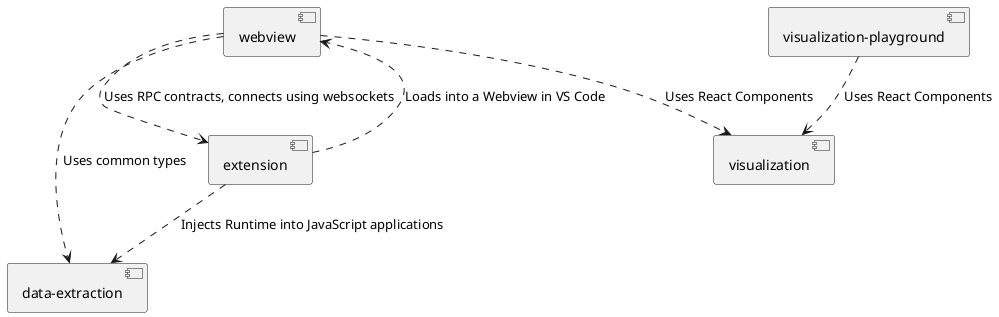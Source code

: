 @startuml Main

[data-extraction] 
[webview]
[extension]
[visualization]
[visualization-playground]

[webview] ..> [extension]: "Uses RPC contracts, connects using websockets"
[extension] ..> [webview]: "Loads into a Webview in VS Code"

[webview] ..> [visualization]: "Uses React Components"

[visualization-playground] ..> [visualization]: "Uses React Components"

[extension] ..> [data-extraction]: "Injects Runtime into JavaScript applications"

[webview] ..> [data-extraction]: "Uses common types"

@enduml